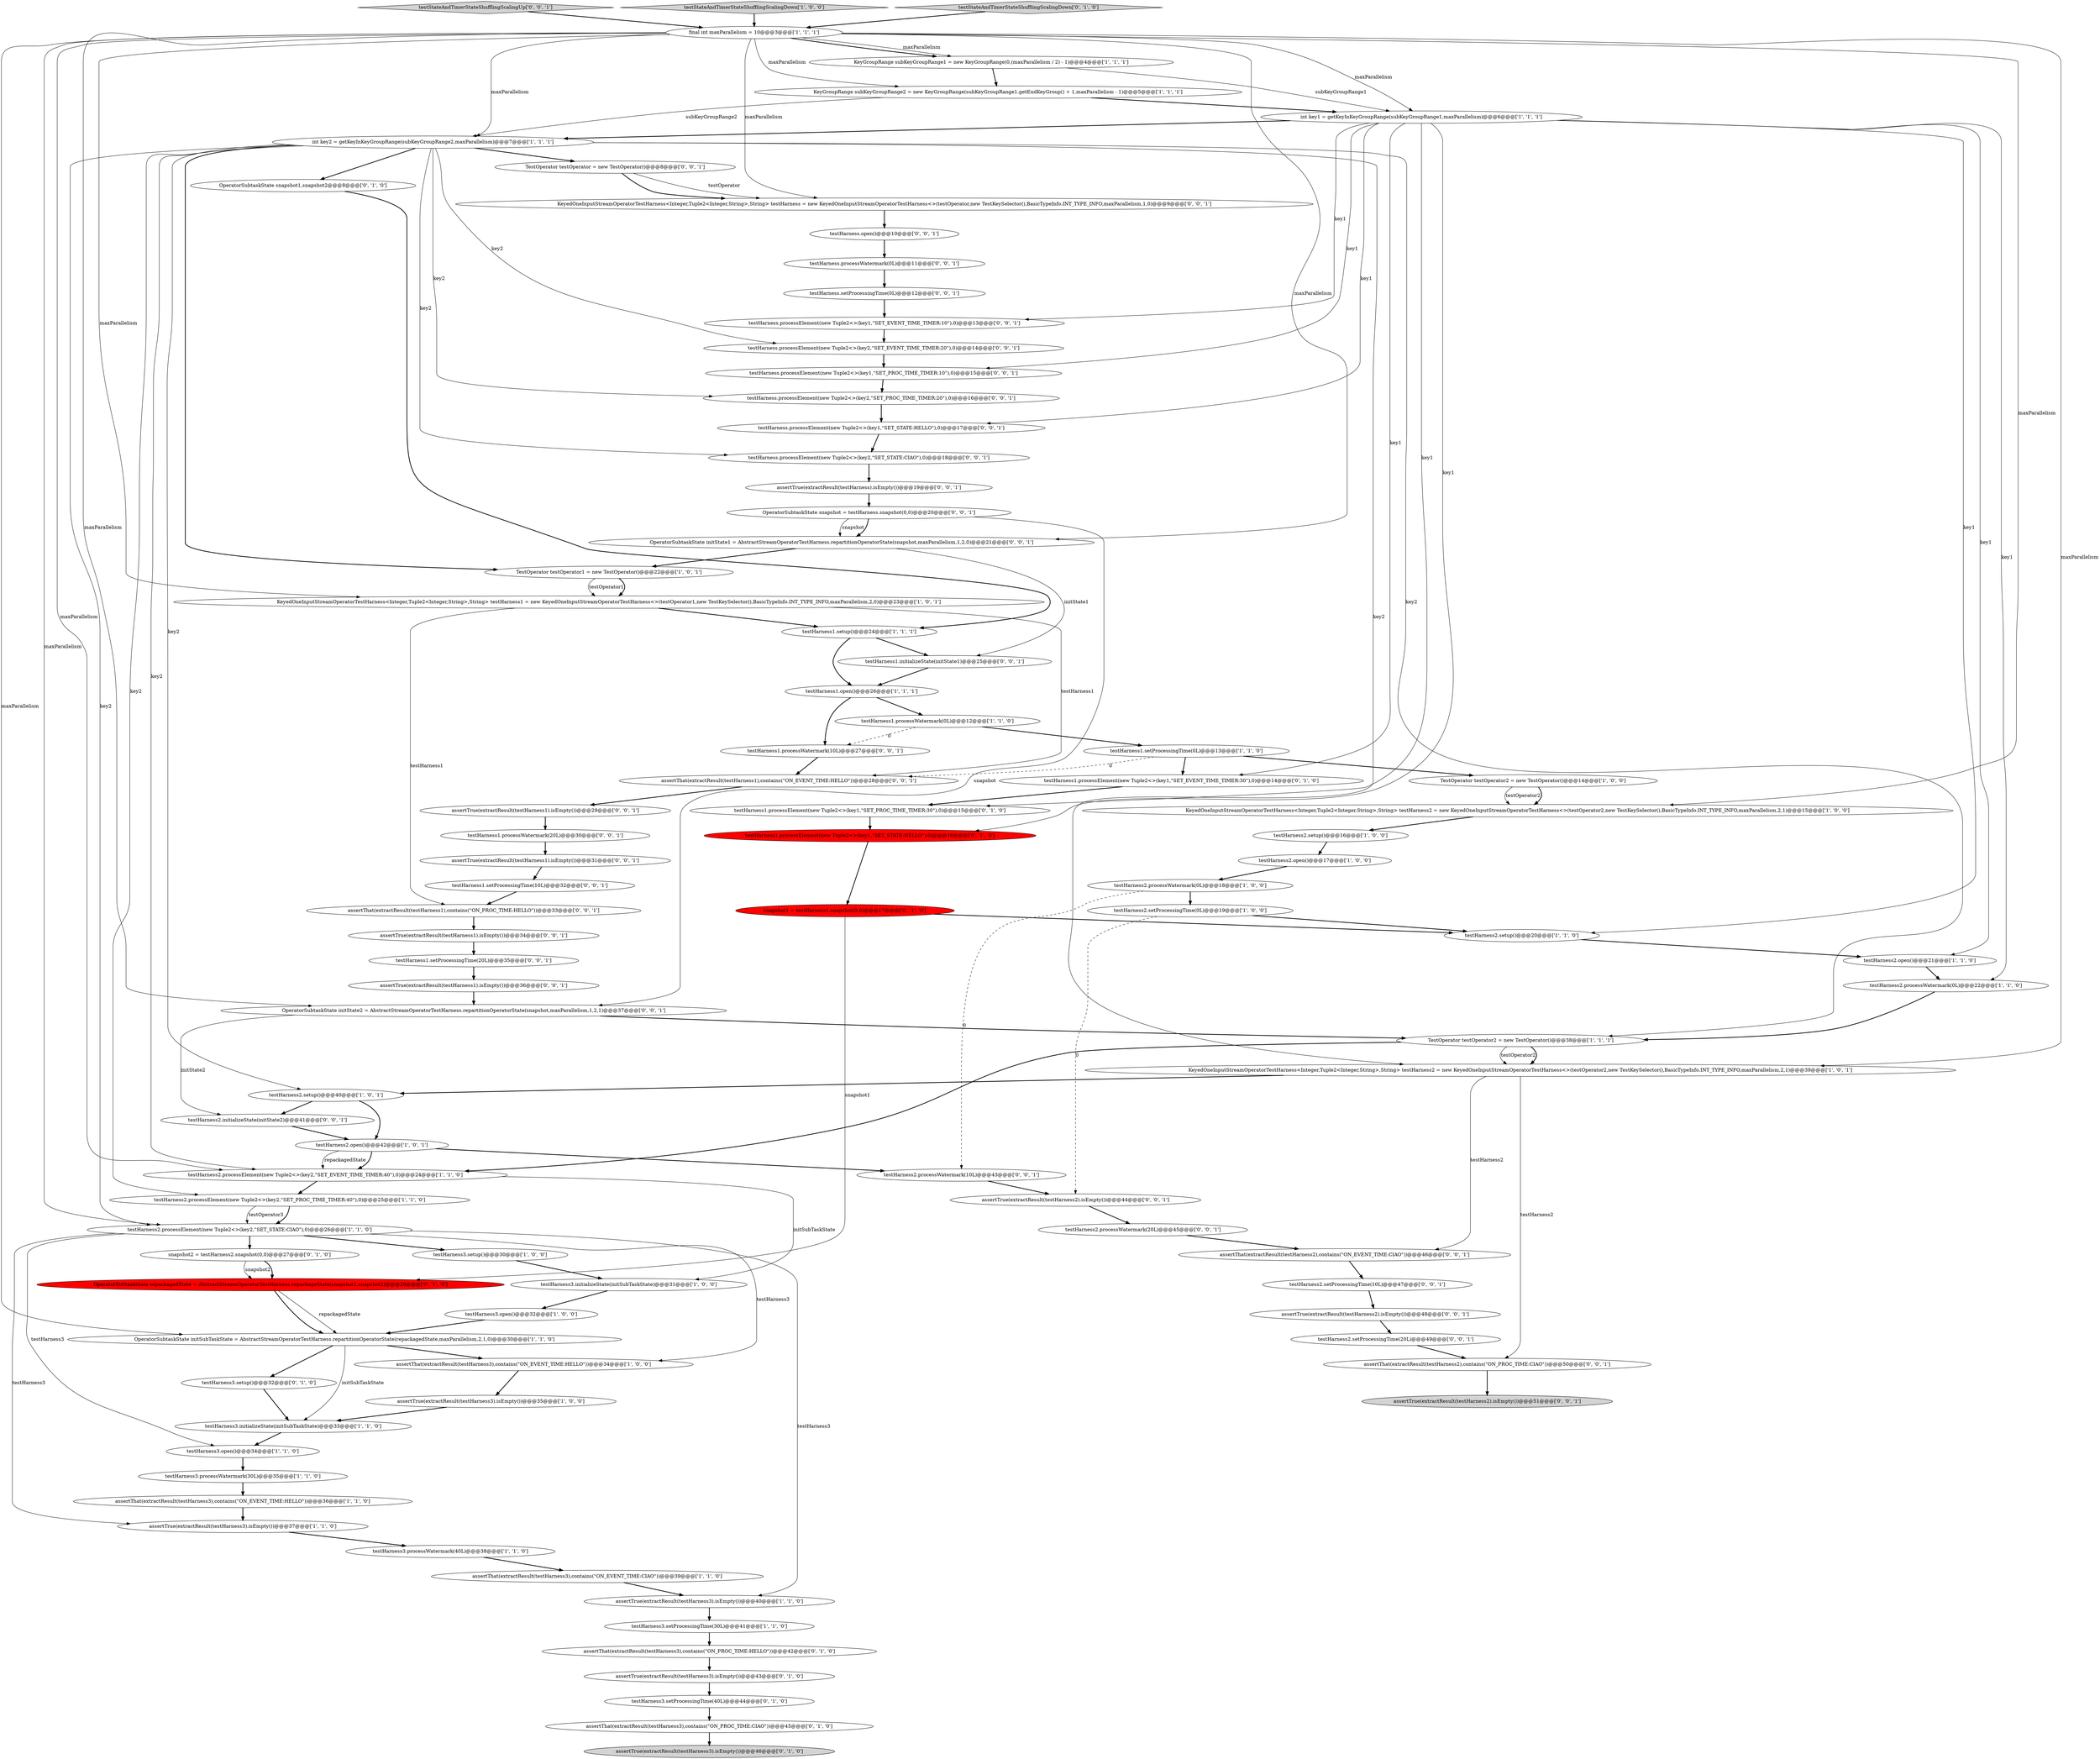 digraph {
45 [style = filled, label = "snapshot2 = testHarness2.snapshot(0,0)@@@27@@@['0', '1', '0']", fillcolor = white, shape = ellipse image = "AAA0AAABBB2BBB"];
40 [style = filled, label = "testHarness2.processWatermark(0L)@@@22@@@['1', '1', '0']", fillcolor = white, shape = ellipse image = "AAA0AAABBB1BBB"];
90 [style = filled, label = "testHarness.processWatermark(0L)@@@11@@@['0', '0', '1']", fillcolor = white, shape = ellipse image = "AAA0AAABBB3BBB"];
13 [style = filled, label = "assertTrue(extractResult(testHarness3).isEmpty())@@@40@@@['1', '1', '0']", fillcolor = white, shape = ellipse image = "AAA0AAABBB1BBB"];
64 [style = filled, label = "OperatorSubtaskState initState2 = AbstractStreamOperatorTestHarness.repartitionOperatorState(snapshot,maxParallelism,1,2,1)@@@37@@@['0', '0', '1']", fillcolor = white, shape = ellipse image = "AAA0AAABBB3BBB"];
80 [style = filled, label = "testHarness.processElement(new Tuple2<>(key1,\"SET_STATE:HELLO\"),0)@@@17@@@['0', '0', '1']", fillcolor = white, shape = ellipse image = "AAA0AAABBB3BBB"];
23 [style = filled, label = "testHarness3.open()@@@34@@@['1', '1', '0']", fillcolor = white, shape = ellipse image = "AAA0AAABBB1BBB"];
76 [style = filled, label = "OperatorSubtaskState initState1 = AbstractStreamOperatorTestHarness.repartitionOperatorState(snapshot,maxParallelism,1,2,0)@@@21@@@['0', '0', '1']", fillcolor = white, shape = ellipse image = "AAA0AAABBB3BBB"];
33 [style = filled, label = "testHarness2.processElement(new Tuple2<>(key2,\"SET_EVENT_TIME_TIMER:40\"),0)@@@24@@@['1', '1', '0']", fillcolor = white, shape = ellipse image = "AAA0AAABBB1BBB"];
46 [style = filled, label = "assertThat(extractResult(testHarness3),contains(\"ON_PROC_TIME:CIAO\"))@@@45@@@['0', '1', '0']", fillcolor = white, shape = ellipse image = "AAA0AAABBB2BBB"];
65 [style = filled, label = "assertThat(extractResult(testHarness1),contains(\"ON_PROC_TIME:HELLO\"))@@@33@@@['0', '0', '1']", fillcolor = white, shape = ellipse image = "AAA0AAABBB3BBB"];
71 [style = filled, label = "testHarness.setProcessingTime(0L)@@@12@@@['0', '0', '1']", fillcolor = white, shape = ellipse image = "AAA0AAABBB3BBB"];
55 [style = filled, label = "assertTrue(extractResult(testHarness3).isEmpty())@@@46@@@['0', '1', '0']", fillcolor = lightgray, shape = ellipse image = "AAA0AAABBB2BBB"];
7 [style = filled, label = "KeyGroupRange subKeyGroupRange2 = new KeyGroupRange(subKeyGroupRange1.getEndKeyGroup() + 1,maxParallelism - 1)@@@5@@@['1', '1', '1']", fillcolor = white, shape = ellipse image = "AAA0AAABBB1BBB"];
54 [style = filled, label = "snapshot1 = testHarness1.snapshot(0,0)@@@17@@@['0', '1', '0']", fillcolor = red, shape = ellipse image = "AAA1AAABBB2BBB"];
35 [style = filled, label = "TestOperator testOperator2 = new TestOperator()@@@38@@@['1', '1', '1']", fillcolor = white, shape = ellipse image = "AAA0AAABBB1BBB"];
63 [style = filled, label = "testStateAndTimerStateShufflingScalingUp['0', '0', '1']", fillcolor = lightgray, shape = diamond image = "AAA0AAABBB3BBB"];
59 [style = filled, label = "testHarness.processElement(new Tuple2<>(key2,\"SET_PROC_TIME_TIMER:20\"),0)@@@16@@@['0', '0', '1']", fillcolor = white, shape = ellipse image = "AAA0AAABBB3BBB"];
66 [style = filled, label = "TestOperator testOperator = new TestOperator()@@@8@@@['0', '0', '1']", fillcolor = white, shape = ellipse image = "AAA0AAABBB3BBB"];
31 [style = filled, label = "testHarness3.initializeState(initSubTaskState)@@@31@@@['1', '0', '0']", fillcolor = white, shape = ellipse image = "AAA0AAABBB1BBB"];
16 [style = filled, label = "KeyedOneInputStreamOperatorTestHarness<Integer,Tuple2<Integer,String>,String> testHarness2 = new KeyedOneInputStreamOperatorTestHarness<>(testOperator2,new TestKeySelector(),BasicTypeInfo.INT_TYPE_INFO,maxParallelism,2,1)@@@15@@@['1', '0', '0']", fillcolor = white, shape = ellipse image = "AAA0AAABBB1BBB"];
3 [style = filled, label = "testHarness3.processWatermark(40L)@@@38@@@['1', '1', '0']", fillcolor = white, shape = ellipse image = "AAA0AAABBB1BBB"];
89 [style = filled, label = "assertTrue(extractResult(testHarness).isEmpty())@@@19@@@['0', '0', '1']", fillcolor = white, shape = ellipse image = "AAA0AAABBB3BBB"];
92 [style = filled, label = "testHarness.processElement(new Tuple2<>(key1,\"SET_EVENT_TIME_TIMER:10\"),0)@@@13@@@['0', '0', '1']", fillcolor = white, shape = ellipse image = "AAA0AAABBB3BBB"];
20 [style = filled, label = "testHarness2.processElement(new Tuple2<>(key2,\"SET_STATE:CIAO\"),0)@@@26@@@['1', '1', '0']", fillcolor = white, shape = ellipse image = "AAA0AAABBB1BBB"];
0 [style = filled, label = "assertThat(extractResult(testHarness3),contains(\"ON_EVENT_TIME:HELLO\"))@@@36@@@['1', '1', '0']", fillcolor = white, shape = ellipse image = "AAA0AAABBB1BBB"];
41 [style = filled, label = "testStateAndTimerStateShufflingScalingDown['1', '0', '0']", fillcolor = lightgray, shape = diamond image = "AAA0AAABBB1BBB"];
12 [style = filled, label = "testHarness1.setup()@@@24@@@['1', '1', '1']", fillcolor = white, shape = ellipse image = "AAA0AAABBB1BBB"];
6 [style = filled, label = "TestOperator testOperator2 = new TestOperator()@@@14@@@['1', '0', '0']", fillcolor = white, shape = ellipse image = "AAA0AAABBB1BBB"];
83 [style = filled, label = "assertTrue(extractResult(testHarness2).isEmpty())@@@51@@@['0', '0', '1']", fillcolor = lightgray, shape = ellipse image = "AAA0AAABBB3BBB"];
2 [style = filled, label = "TestOperator testOperator1 = new TestOperator()@@@22@@@['1', '0', '1']", fillcolor = white, shape = ellipse image = "AAA0AAABBB1BBB"];
36 [style = filled, label = "testHarness3.setup()@@@30@@@['1', '0', '0']", fillcolor = white, shape = ellipse image = "AAA0AAABBB1BBB"];
37 [style = filled, label = "assertTrue(extractResult(testHarness3).isEmpty())@@@35@@@['1', '0', '0']", fillcolor = white, shape = ellipse image = "AAA0AAABBB1BBB"];
69 [style = filled, label = "assertTrue(extractResult(testHarness1).isEmpty())@@@31@@@['0', '0', '1']", fillcolor = white, shape = ellipse image = "AAA0AAABBB3BBB"];
49 [style = filled, label = "testHarness1.processElement(new Tuple2<>(key1,\"SET_EVENT_TIME_TIMER:30\"),0)@@@14@@@['0', '1', '0']", fillcolor = white, shape = ellipse image = "AAA0AAABBB2BBB"];
70 [style = filled, label = "assertTrue(extractResult(testHarness1).isEmpty())@@@36@@@['0', '0', '1']", fillcolor = white, shape = ellipse image = "AAA0AAABBB3BBB"];
32 [style = filled, label = "testHarness3.processWatermark(30L)@@@35@@@['1', '1', '0']", fillcolor = white, shape = ellipse image = "AAA0AAABBB1BBB"];
75 [style = filled, label = "testHarness2.setProcessingTime(20L)@@@49@@@['0', '0', '1']", fillcolor = white, shape = ellipse image = "AAA0AAABBB3BBB"];
43 [style = filled, label = "testHarness1.processElement(new Tuple2<>(key1,\"SET_STATE:HELLO\"),0)@@@16@@@['0', '1', '0']", fillcolor = red, shape = ellipse image = "AAA1AAABBB2BBB"];
15 [style = filled, label = "testHarness2.processElement(new Tuple2<>(key2,\"SET_PROC_TIME_TIMER:40\"),0)@@@25@@@['1', '1', '0']", fillcolor = white, shape = ellipse image = "AAA0AAABBB1BBB"];
58 [style = filled, label = "testHarness2.processWatermark(20L)@@@45@@@['0', '0', '1']", fillcolor = white, shape = ellipse image = "AAA0AAABBB3BBB"];
50 [style = filled, label = "OperatorSubtaskState snapshot1,snapshot2@@@8@@@['0', '1', '0']", fillcolor = white, shape = ellipse image = "AAA0AAABBB2BBB"];
51 [style = filled, label = "testHarness1.processElement(new Tuple2<>(key1,\"SET_PROC_TIME_TIMER:30\"),0)@@@15@@@['0', '1', '0']", fillcolor = white, shape = ellipse image = "AAA0AAABBB2BBB"];
93 [style = filled, label = "testHarness.processElement(new Tuple2<>(key2,\"SET_EVENT_TIME_TIMER:20\"),0)@@@14@@@['0', '0', '1']", fillcolor = white, shape = ellipse image = "AAA0AAABBB3BBB"];
30 [style = filled, label = "testHarness1.processWatermark(0L)@@@12@@@['1', '1', '0']", fillcolor = white, shape = ellipse image = "AAA0AAABBB1BBB"];
39 [style = filled, label = "testHarness1.open()@@@26@@@['1', '1', '1']", fillcolor = white, shape = ellipse image = "AAA0AAABBB1BBB"];
47 [style = filled, label = "OperatorSubtaskState repackagedState = AbstractStreamOperatorTestHarness.repackageState(snapshot1,snapshot2)@@@29@@@['0', '1', '0']", fillcolor = red, shape = ellipse image = "AAA1AAABBB2BBB"];
27 [style = filled, label = "OperatorSubtaskState initSubTaskState = AbstractStreamOperatorTestHarness.repartitionOperatorState(repackagedState,maxParallelism,2,1,0)@@@30@@@['1', '1', '0']", fillcolor = white, shape = ellipse image = "AAA0AAABBB1BBB"];
61 [style = filled, label = "assertThat(extractResult(testHarness2),contains(\"ON_EVENT_TIME:CIAO\"))@@@46@@@['0', '0', '1']", fillcolor = white, shape = ellipse image = "AAA0AAABBB3BBB"];
24 [style = filled, label = "KeyGroupRange subKeyGroupRange1 = new KeyGroupRange(0,(maxParallelism / 2) - 1)@@@4@@@['1', '1', '1']", fillcolor = white, shape = ellipse image = "AAA0AAABBB1BBB"];
77 [style = filled, label = "testHarness.processElement(new Tuple2<>(key1,\"SET_PROC_TIME_TIMER:10\"),0)@@@15@@@['0', '0', '1']", fillcolor = white, shape = ellipse image = "AAA0AAABBB3BBB"];
57 [style = filled, label = "testHarness.processElement(new Tuple2<>(key2,\"SET_STATE:CIAO\"),0)@@@18@@@['0', '0', '1']", fillcolor = white, shape = ellipse image = "AAA0AAABBB3BBB"];
18 [style = filled, label = "testHarness2.open()@@@21@@@['1', '1', '0']", fillcolor = white, shape = ellipse image = "AAA0AAABBB1BBB"];
29 [style = filled, label = "testHarness2.open()@@@17@@@['1', '0', '0']", fillcolor = white, shape = ellipse image = "AAA0AAABBB1BBB"];
74 [style = filled, label = "testHarness1.initializeState(initState1)@@@25@@@['0', '0', '1']", fillcolor = white, shape = ellipse image = "AAA0AAABBB3BBB"];
14 [style = filled, label = "testHarness3.open()@@@32@@@['1', '0', '0']", fillcolor = white, shape = ellipse image = "AAA0AAABBB1BBB"];
19 [style = filled, label = "assertThat(extractResult(testHarness3),contains(\"ON_EVENT_TIME:HELLO\"))@@@34@@@['1', '0', '0']", fillcolor = white, shape = ellipse image = "AAA0AAABBB1BBB"];
85 [style = filled, label = "testHarness1.setProcessingTime(10L)@@@32@@@['0', '0', '1']", fillcolor = white, shape = ellipse image = "AAA0AAABBB3BBB"];
44 [style = filled, label = "testHarness3.setup()@@@32@@@['0', '1', '0']", fillcolor = white, shape = ellipse image = "AAA0AAABBB2BBB"];
28 [style = filled, label = "int key1 = getKeyInKeyGroupRange(subKeyGroupRange1,maxParallelism)@@@6@@@['1', '1', '1']", fillcolor = white, shape = ellipse image = "AAA0AAABBB1BBB"];
8 [style = filled, label = "testHarness1.setProcessingTime(0L)@@@13@@@['1', '1', '0']", fillcolor = white, shape = ellipse image = "AAA0AAABBB1BBB"];
82 [style = filled, label = "testHarness2.setProcessingTime(10L)@@@47@@@['0', '0', '1']", fillcolor = white, shape = ellipse image = "AAA0AAABBB3BBB"];
38 [style = filled, label = "assertTrue(extractResult(testHarness3).isEmpty())@@@37@@@['1', '1', '0']", fillcolor = white, shape = ellipse image = "AAA0AAABBB1BBB"];
68 [style = filled, label = "OperatorSubtaskState snapshot = testHarness.snapshot(0,0)@@@20@@@['0', '0', '1']", fillcolor = white, shape = ellipse image = "AAA0AAABBB3BBB"];
53 [style = filled, label = "assertTrue(extractResult(testHarness3).isEmpty())@@@43@@@['0', '1', '0']", fillcolor = white, shape = ellipse image = "AAA0AAABBB2BBB"];
21 [style = filled, label = "testHarness2.setProcessingTime(0L)@@@19@@@['1', '0', '0']", fillcolor = white, shape = ellipse image = "AAA0AAABBB1BBB"];
88 [style = filled, label = "testHarness.open()@@@10@@@['0', '0', '1']", fillcolor = white, shape = ellipse image = "AAA0AAABBB3BBB"];
79 [style = filled, label = "assertTrue(extractResult(testHarness2).isEmpty())@@@44@@@['0', '0', '1']", fillcolor = white, shape = ellipse image = "AAA0AAABBB3BBB"];
56 [style = filled, label = "testStateAndTimerStateShufflingScalingDown['0', '1', '0']", fillcolor = lightgray, shape = diamond image = "AAA0AAABBB2BBB"];
78 [style = filled, label = "assertThat(extractResult(testHarness2),contains(\"ON_PROC_TIME:CIAO\"))@@@50@@@['0', '0', '1']", fillcolor = white, shape = ellipse image = "AAA0AAABBB3BBB"];
72 [style = filled, label = "KeyedOneInputStreamOperatorTestHarness<Integer,Tuple2<Integer,String>,String> testHarness = new KeyedOneInputStreamOperatorTestHarness<>(testOperator,new TestKeySelector(),BasicTypeInfo.INT_TYPE_INFO,maxParallelism,1,0)@@@9@@@['0', '0', '1']", fillcolor = white, shape = ellipse image = "AAA0AAABBB3BBB"];
86 [style = filled, label = "assertTrue(extractResult(testHarness1).isEmpty())@@@34@@@['0', '0', '1']", fillcolor = white, shape = ellipse image = "AAA0AAABBB3BBB"];
84 [style = filled, label = "assertThat(extractResult(testHarness1),contains(\"ON_EVENT_TIME:HELLO\"))@@@28@@@['0', '0', '1']", fillcolor = white, shape = ellipse image = "AAA0AAABBB3BBB"];
60 [style = filled, label = "testHarness1.processWatermark(10L)@@@27@@@['0', '0', '1']", fillcolor = white, shape = ellipse image = "AAA0AAABBB3BBB"];
11 [style = filled, label = "KeyedOneInputStreamOperatorTestHarness<Integer,Tuple2<Integer,String>,String> testHarness1 = new KeyedOneInputStreamOperatorTestHarness<>(testOperator1,new TestKeySelector(),BasicTypeInfo.INT_TYPE_INFO,maxParallelism,2,0)@@@23@@@['1', '0', '1']", fillcolor = white, shape = ellipse image = "AAA0AAABBB1BBB"];
22 [style = filled, label = "testHarness3.setProcessingTime(30L)@@@41@@@['1', '1', '0']", fillcolor = white, shape = ellipse image = "AAA0AAABBB1BBB"];
62 [style = filled, label = "assertTrue(extractResult(testHarness1).isEmpty())@@@29@@@['0', '0', '1']", fillcolor = white, shape = ellipse image = "AAA0AAABBB3BBB"];
25 [style = filled, label = "testHarness2.setup()@@@20@@@['1', '1', '0']", fillcolor = white, shape = ellipse image = "AAA0AAABBB1BBB"];
10 [style = filled, label = "testHarness2.setup()@@@16@@@['1', '0', '0']", fillcolor = white, shape = ellipse image = "AAA0AAABBB1BBB"];
1 [style = filled, label = "testHarness2.open()@@@42@@@['1', '0', '1']", fillcolor = white, shape = ellipse image = "AAA0AAABBB1BBB"];
52 [style = filled, label = "assertThat(extractResult(testHarness3),contains(\"ON_PROC_TIME:HELLO\"))@@@42@@@['0', '1', '0']", fillcolor = white, shape = ellipse image = "AAA0AAABBB2BBB"];
5 [style = filled, label = "testHarness2.processWatermark(0L)@@@18@@@['1', '0', '0']", fillcolor = white, shape = ellipse image = "AAA0AAABBB1BBB"];
67 [style = filled, label = "testHarness1.processWatermark(20L)@@@30@@@['0', '0', '1']", fillcolor = white, shape = ellipse image = "AAA0AAABBB3BBB"];
91 [style = filled, label = "testHarness1.setProcessingTime(20L)@@@35@@@['0', '0', '1']", fillcolor = white, shape = ellipse image = "AAA0AAABBB3BBB"];
4 [style = filled, label = "assertThat(extractResult(testHarness3),contains(\"ON_EVENT_TIME:CIAO\"))@@@39@@@['1', '1', '0']", fillcolor = white, shape = ellipse image = "AAA0AAABBB1BBB"];
17 [style = filled, label = "testHarness2.setup()@@@40@@@['1', '0', '1']", fillcolor = white, shape = ellipse image = "AAA0AAABBB1BBB"];
73 [style = filled, label = "testHarness2.initializeState(initState2)@@@41@@@['0', '0', '1']", fillcolor = white, shape = ellipse image = "AAA0AAABBB3BBB"];
81 [style = filled, label = "assertTrue(extractResult(testHarness2).isEmpty())@@@48@@@['0', '0', '1']", fillcolor = white, shape = ellipse image = "AAA0AAABBB3BBB"];
9 [style = filled, label = "final int maxParallelism = 10@@@3@@@['1', '1', '1']", fillcolor = white, shape = ellipse image = "AAA0AAABBB1BBB"];
87 [style = filled, label = "testHarness2.processWatermark(10L)@@@43@@@['0', '0', '1']", fillcolor = white, shape = ellipse image = "AAA0AAABBB3BBB"];
34 [style = filled, label = "KeyedOneInputStreamOperatorTestHarness<Integer,Tuple2<Integer,String>,String> testHarness2 = new KeyedOneInputStreamOperatorTestHarness<>(testOperator2,new TestKeySelector(),BasicTypeInfo.INT_TYPE_INFO,maxParallelism,2,1)@@@39@@@['1', '0', '1']", fillcolor = white, shape = ellipse image = "AAA0AAABBB1BBB"];
42 [style = filled, label = "testHarness3.initializeState(initSubTaskState)@@@33@@@['1', '1', '0']", fillcolor = white, shape = ellipse image = "AAA0AAABBB1BBB"];
48 [style = filled, label = "testHarness3.setProcessingTime(40L)@@@44@@@['0', '1', '0']", fillcolor = white, shape = ellipse image = "AAA0AAABBB2BBB"];
26 [style = filled, label = "int key2 = getKeyInKeyGroupRange(subKeyGroupRange2,maxParallelism)@@@7@@@['1', '1', '1']", fillcolor = white, shape = ellipse image = "AAA0AAABBB1BBB"];
42->23 [style = bold, label=""];
26->93 [style = solid, label="key2"];
29->5 [style = bold, label=""];
27->42 [style = solid, label="initSubTaskState"];
70->64 [style = bold, label=""];
7->26 [style = solid, label="subKeyGroupRange2"];
28->49 [style = solid, label="key1"];
68->76 [style = solid, label="snapshot"];
32->0 [style = bold, label=""];
27->44 [style = bold, label=""];
49->51 [style = bold, label=""];
41->9 [style = bold, label=""];
8->6 [style = bold, label=""];
76->74 [style = solid, label="initState1"];
89->68 [style = bold, label=""];
47->27 [style = bold, label=""];
26->57 [style = solid, label="key2"];
3->4 [style = bold, label=""];
9->26 [style = solid, label="maxParallelism"];
62->67 [style = bold, label=""];
67->69 [style = bold, label=""];
39->60 [style = bold, label=""];
54->47 [style = solid, label="snapshot1"];
1->33 [style = bold, label=""];
8->84 [style = dashed, label="0"];
15->20 [style = bold, label=""];
35->34 [style = solid, label="testOperator2"];
34->17 [style = bold, label=""];
80->57 [style = bold, label=""];
50->12 [style = bold, label=""];
34->78 [style = solid, label="testHarness2"];
27->19 [style = bold, label=""];
13->22 [style = bold, label=""];
30->8 [style = bold, label=""];
26->59 [style = solid, label="key2"];
77->59 [style = bold, label=""];
75->78 [style = bold, label=""];
26->33 [style = solid, label="key2"];
9->24 [style = bold, label=""];
20->45 [style = bold, label=""];
26->66 [style = bold, label=""];
53->48 [style = bold, label=""];
20->23 [style = solid, label="testHarness3"];
71->92 [style = bold, label=""];
31->14 [style = bold, label=""];
28->80 [style = solid, label="key1"];
1->33 [style = solid, label="repackagedState"];
88->90 [style = bold, label=""];
33->15 [style = bold, label=""];
11->84 [style = solid, label="testHarness1"];
68->76 [style = bold, label=""];
61->82 [style = bold, label=""];
36->31 [style = bold, label=""];
20->19 [style = solid, label="testHarness3"];
11->12 [style = bold, label=""];
28->25 [style = solid, label="key1"];
21->25 [style = bold, label=""];
28->51 [style = solid, label="key1"];
56->9 [style = bold, label=""];
0->38 [style = bold, label=""];
19->37 [style = bold, label=""];
76->2 [style = bold, label=""];
64->35 [style = bold, label=""];
5->21 [style = bold, label=""];
21->79 [style = dashed, label="0"];
54->25 [style = bold, label=""];
24->28 [style = solid, label="subKeyGroupRange1"];
91->70 [style = bold, label=""];
17->73 [style = bold, label=""];
87->79 [style = bold, label=""];
35->34 [style = bold, label=""];
24->7 [style = bold, label=""];
9->16 [style = solid, label="maxParallelism"];
92->93 [style = bold, label=""];
28->77 [style = solid, label="key1"];
9->72 [style = solid, label="maxParallelism"];
86->91 [style = bold, label=""];
6->16 [style = solid, label="testOperator2"];
59->80 [style = bold, label=""];
9->20 [style = solid, label="maxParallelism"];
44->42 [style = bold, label=""];
58->61 [style = bold, label=""];
40->35 [style = bold, label=""];
93->77 [style = bold, label=""];
11->65 [style = solid, label="testHarness1"];
17->1 [style = bold, label=""];
85->65 [style = bold, label=""];
28->18 [style = solid, label="key1"];
9->24 [style = solid, label="maxParallelism"];
18->40 [style = bold, label=""];
4->13 [style = bold, label=""];
25->18 [style = bold, label=""];
23->32 [style = bold, label=""];
1->87 [style = bold, label=""];
28->26 [style = bold, label=""];
9->11 [style = solid, label="maxParallelism"];
84->62 [style = bold, label=""];
60->84 [style = bold, label=""];
38->3 [style = bold, label=""];
9->27 [style = solid, label="maxParallelism"];
2->11 [style = solid, label="testOperator1"];
48->46 [style = bold, label=""];
68->64 [style = solid, label="snapshot"];
26->20 [style = solid, label="key2"];
7->28 [style = bold, label=""];
72->88 [style = bold, label=""];
81->75 [style = bold, label=""];
66->72 [style = solid, label="testOperator"];
69->85 [style = bold, label=""];
51->43 [style = bold, label=""];
14->27 [style = bold, label=""];
12->39 [style = bold, label=""];
43->54 [style = bold, label=""];
74->39 [style = bold, label=""];
5->87 [style = dashed, label="0"];
2->11 [style = bold, label=""];
20->36 [style = bold, label=""];
26->35 [style = solid, label="key2"];
37->42 [style = bold, label=""];
46->55 [style = bold, label=""];
82->81 [style = bold, label=""];
65->86 [style = bold, label=""];
26->15 [style = solid, label="key2"];
90->71 [style = bold, label=""];
79->58 [style = bold, label=""];
63->9 [style = bold, label=""];
52->53 [style = bold, label=""];
9->33 [style = solid, label="maxParallelism"];
20->38 [style = solid, label="testHarness3"];
16->10 [style = bold, label=""];
45->47 [style = solid, label="snapshot2"];
22->52 [style = bold, label=""];
33->31 [style = solid, label="initSubTaskState"];
35->33 [style = bold, label=""];
30->60 [style = dashed, label="0"];
78->83 [style = bold, label=""];
20->13 [style = solid, label="testHarness3"];
34->61 [style = solid, label="testHarness2"];
9->28 [style = solid, label="maxParallelism"];
26->17 [style = solid, label="key2"];
12->74 [style = bold, label=""];
9->34 [style = solid, label="maxParallelism"];
28->92 [style = solid, label="key1"];
39->30 [style = bold, label=""];
26->2 [style = bold, label=""];
9->76 [style = solid, label="maxParallelism"];
15->20 [style = solid, label="testOperator3"];
10->29 [style = bold, label=""];
26->50 [style = bold, label=""];
6->16 [style = bold, label=""];
45->47 [style = bold, label=""];
57->89 [style = bold, label=""];
66->72 [style = bold, label=""];
9->64 [style = solid, label="maxParallelism"];
8->49 [style = bold, label=""];
9->7 [style = solid, label="maxParallelism"];
73->1 [style = bold, label=""];
26->34 [style = solid, label="key2"];
28->43 [style = solid, label="key1"];
47->27 [style = solid, label="repackagedState"];
64->73 [style = solid, label="initState2"];
28->40 [style = solid, label="key1"];
}
